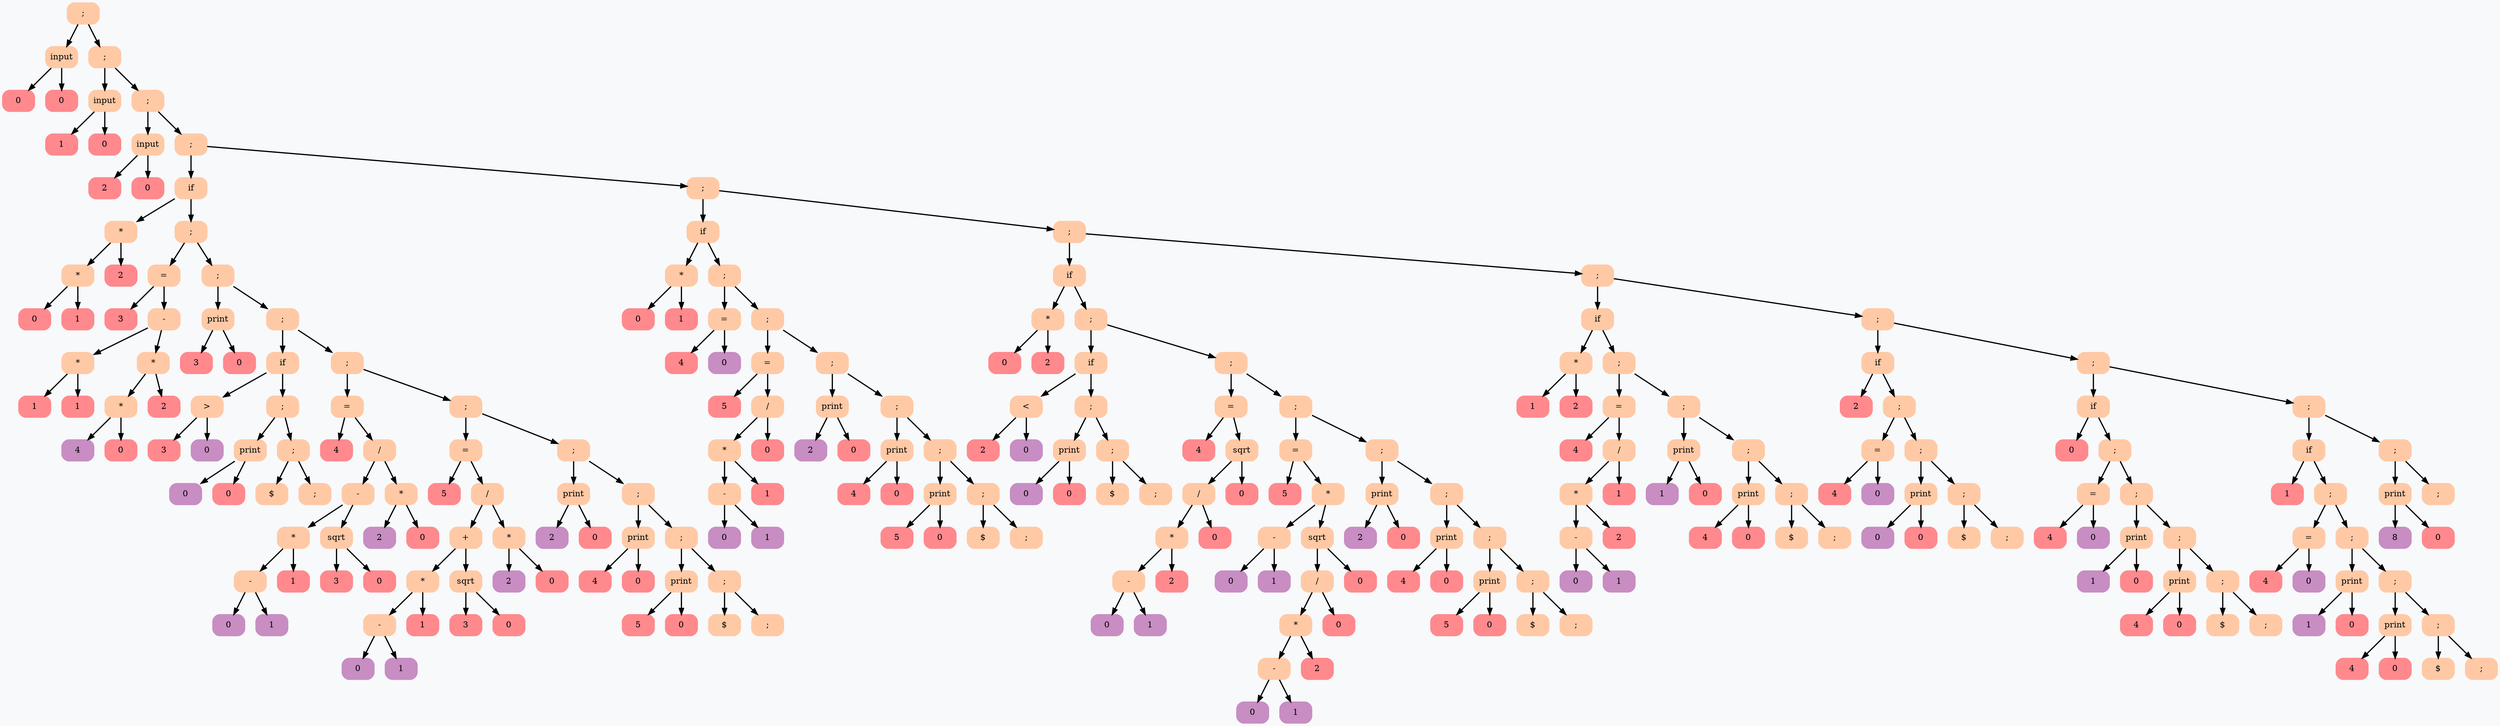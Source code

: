 digraph G {
	rankdir = HR;
	bgcolor="#F7F9FB"
	 node0x503000000160 [shape=Mrecord; style=filled; color="#FFC9A5"; label =  "; " ];
	 node0x503000000160 -> node0x503000000190 [ style=bold; weight=1000; ];
	 node0x503000000160 -> node0x503000000220 [ style=bold; weight=1000; ];
	 node0x503000000190 [shape=Mrecord; style=filled; color="#FFC9A5"; label =  "input " ];
	 node0x503000000190 -> node0x5030000001c0 [ style=bold; weight=1000; ];
	 node0x503000000190 -> node0x5030000001f0 [ style=bold; weight=1000; ];
	 node0x5030000001c0 [shape=Mrecord; style=filled; color="#FF898D"; label =  "0 " ];
	 node0x5030000001f0 [shape=Mrecord; style=filled; color="#FF898D"; label =  "0 " ];
	 node0x503000000220 [shape=Mrecord; style=filled; color="#FFC9A5"; label =  "; " ];
	 node0x503000000220 -> node0x503000000250 [ style=bold; weight=1000; ];
	 node0x503000000220 -> node0x5030000002e0 [ style=bold; weight=1000; ];
	 node0x503000000250 [shape=Mrecord; style=filled; color="#FFC9A5"; label =  "input " ];
	 node0x503000000250 -> node0x503000000280 [ style=bold; weight=1000; ];
	 node0x503000000250 -> node0x5030000002b0 [ style=bold; weight=1000; ];
	 node0x503000000280 [shape=Mrecord; style=filled; color="#FF898D"; label =  "1 " ];
	 node0x5030000002b0 [shape=Mrecord; style=filled; color="#FF898D"; label =  "0 " ];
	 node0x5030000002e0 [shape=Mrecord; style=filled; color="#FFC9A5"; label =  "; " ];
	 node0x5030000002e0 -> node0x503000000310 [ style=bold; weight=1000; ];
	 node0x5030000002e0 -> node0x5030000003a0 [ style=bold; weight=1000; ];
	 node0x503000000310 [shape=Mrecord; style=filled; color="#FFC9A5"; label =  "input " ];
	 node0x503000000310 -> node0x503000000340 [ style=bold; weight=1000; ];
	 node0x503000000310 -> node0x503000000370 [ style=bold; weight=1000; ];
	 node0x503000000340 [shape=Mrecord; style=filled; color="#FF898D"; label =  "2 " ];
	 node0x503000000370 [shape=Mrecord; style=filled; color="#FF898D"; label =  "0 " ];
	 node0x5030000003a0 [shape=Mrecord; style=filled; color="#FFC9A5"; label =  "; " ];
	 node0x5030000003a0 -> node0x5030000003d0 [ style=bold; weight=1000; ];
	 node0x5030000003a0 -> node0x503000001300 [ style=bold; weight=1000; ];
	 node0x5030000003d0 [shape=Mrecord; style=filled; color="#FFC9A5"; label =  "if " ];
	 node0x5030000003d0 -> node0x503000000400 [ style=bold; weight=1000; ];
	 node0x5030000003d0 -> node0x5030000004f0 [ style=bold; weight=1000; ];
	 node0x503000000400 [shape=Mrecord; style=filled; color="#FFC9A5"; label =  "* " ];
	 node0x503000000400 -> node0x503000000430 [ style=bold; weight=1000; ];
	 node0x503000000400 -> node0x5030000004c0 [ style=bold; weight=1000; ];
	 node0x503000000430 [shape=Mrecord; style=filled; color="#FFC9A5"; label =  "* " ];
	 node0x503000000430 -> node0x503000000460 [ style=bold; weight=1000; ];
	 node0x503000000430 -> node0x503000000490 [ style=bold; weight=1000; ];
	 node0x503000000460 [shape=Mrecord; style=filled; color="#FF898D"; label =  "0 " ];
	 node0x503000000490 [shape=Mrecord; style=filled; color="#FF898D"; label =  "1 " ];
	 node0x5030000004c0 [shape=Mrecord; style=filled; color="#FF898D"; label =  "2 " ];
	 node0x5030000004f0 [shape=Mrecord; style=filled; color="#FFC9A5"; label =  "; " ];
	 node0x5030000004f0 -> node0x503000000520 [ style=bold; weight=1000; ];
	 node0x5030000004f0 -> node0x503000000730 [ style=bold; weight=1000; ];
	 node0x503000000520 [shape=Mrecord; style=filled; color="#FFC9A5"; label =  "= " ];
	 node0x503000000520 -> node0x503000000550 [ style=bold; weight=1000; ];
	 node0x503000000520 -> node0x503000000580 [ style=bold; weight=1000; ];
	 node0x503000000550 [shape=Mrecord; style=filled; color="#FF898D"; label =  "3 " ];
	 node0x503000000580 [shape=Mrecord; style=filled; color="#FFC9A5"; label =  "- " ];
	 node0x503000000580 -> node0x5030000005b0 [ style=bold; weight=1000; ];
	 node0x503000000580 -> node0x503000000640 [ style=bold; weight=1000; ];
	 node0x5030000005b0 [shape=Mrecord; style=filled; color="#FFC9A5"; label =  "* " ];
	 node0x5030000005b0 -> node0x5030000005e0 [ style=bold; weight=1000; ];
	 node0x5030000005b0 -> node0x503000000610 [ style=bold; weight=1000; ];
	 node0x5030000005e0 [shape=Mrecord; style=filled; color="#FF898D"; label =  "1 " ];
	 node0x503000000610 [shape=Mrecord; style=filled; color="#FF898D"; label =  "1 " ];
	 node0x503000000640 [shape=Mrecord; style=filled; color="#FFC9A5"; label =  "* " ];
	 node0x503000000640 -> node0x503000000670 [ style=bold; weight=1000; ];
	 node0x503000000640 -> node0x503000000700 [ style=bold; weight=1000; ];
	 node0x503000000670 [shape=Mrecord; style=filled; color="#FFC9A5"; label =  "* " ];
	 node0x503000000670 -> node0x5030000006a0 [ style=bold; weight=1000; ];
	 node0x503000000670 -> node0x5030000006d0 [ style=bold; weight=1000; ];
	 node0x5030000006a0 [shape=Mrecord; style=filled; color="#C88DC2"; label =  "4 " ];
	 node0x5030000006d0 [shape=Mrecord; style=filled; color="#FF898D"; label =  "0 " ];
	 node0x503000000700 [shape=Mrecord; style=filled; color="#FF898D"; label =  "2 " ];
	 node0x503000000730 [shape=Mrecord; style=filled; color="#FFC9A5"; label =  "; " ];
	 node0x503000000730 -> node0x503000000760 [ style=bold; weight=1000; ];
	 node0x503000000730 -> node0x5030000007f0 [ style=bold; weight=1000; ];
	 node0x503000000760 [shape=Mrecord; style=filled; color="#FFC9A5"; label =  "print " ];
	 node0x503000000760 -> node0x503000000790 [ style=bold; weight=1000; ];
	 node0x503000000760 -> node0x5030000007c0 [ style=bold; weight=1000; ];
	 node0x503000000790 [shape=Mrecord; style=filled; color="#FF898D"; label =  "3 " ];
	 node0x5030000007c0 [shape=Mrecord; style=filled; color="#FF898D"; label =  "0 " ];
	 node0x5030000007f0 [shape=Mrecord; style=filled; color="#FFC9A5"; label =  "; " ];
	 node0x5030000007f0 -> node0x503000000820 [ style=bold; weight=1000; ];
	 node0x5030000007f0 -> node0x503000000a30 [ style=bold; weight=1000; ];
	 node0x503000000820 [shape=Mrecord; style=filled; color="#FFC9A5"; label =  "if " ];
	 node0x503000000820 -> node0x503000000850 [ style=bold; weight=1000; ];
	 node0x503000000820 -> node0x5030000008e0 [ style=bold; weight=1000; ];
	 node0x503000000850 [shape=Mrecord; style=filled; color="#FFC9A5"; label =  "\> " ];
	 node0x503000000850 -> node0x503000000880 [ style=bold; weight=1000; ];
	 node0x503000000850 -> node0x5030000008b0 [ style=bold; weight=1000; ];
	 node0x503000000880 [shape=Mrecord; style=filled; color="#FF898D"; label =  "3 " ];
	 node0x5030000008b0 [shape=Mrecord; style=filled; color="#C88DC2"; label =  "0 " ];
	 node0x5030000008e0 [shape=Mrecord; style=filled; color="#FFC9A5"; label =  "; " ];
	 node0x5030000008e0 -> node0x503000000910 [ style=bold; weight=1000; ];
	 node0x5030000008e0 -> node0x5030000009a0 [ style=bold; weight=1000; ];
	 node0x503000000910 [shape=Mrecord; style=filled; color="#FFC9A5"; label =  "print " ];
	 node0x503000000910 -> node0x503000000940 [ style=bold; weight=1000; ];
	 node0x503000000910 -> node0x503000000970 [ style=bold; weight=1000; ];
	 node0x503000000940 [shape=Mrecord; style=filled; color="#C88DC2"; label =  "0 " ];
	 node0x503000000970 [shape=Mrecord; style=filled; color="#FF898D"; label =  "0 " ];
	 node0x5030000009a0 [shape=Mrecord; style=filled; color="#FFC9A5"; label =  "; " ];
	 node0x5030000009a0 -> node0x5030000009d0 [ style=bold; weight=1000; ];
	 node0x5030000009a0 -> node0x503000000a00 [ style=bold; weight=1000; ];
	 node0x5030000009d0 [shape=Mrecord; style=filled; color="#FFC9A5"; label =  "$ " ];
	 node0x503000000a00 [shape=Mrecord; style=filled; color="#FFC9A5"; label =  "; " ];
	 node0x503000000a30 [shape=Mrecord; style=filled; color="#FFC9A5"; label =  "; " ];
	 node0x503000000a30 -> node0x503000000a60 [ style=bold; weight=1000; ];
	 node0x503000000a30 -> node0x503000000d30 [ style=bold; weight=1000; ];
	 node0x503000000a60 [shape=Mrecord; style=filled; color="#FFC9A5"; label =  "= " ];
	 node0x503000000a60 -> node0x503000000a90 [ style=bold; weight=1000; ];
	 node0x503000000a60 -> node0x503000000ac0 [ style=bold; weight=1000; ];
	 node0x503000000a90 [shape=Mrecord; style=filled; color="#FF898D"; label =  "4 " ];
	 node0x503000000ac0 [shape=Mrecord; style=filled; color="#FFC9A5"; label =  "/ " ];
	 node0x503000000ac0 -> node0x503000000af0 [ style=bold; weight=1000; ];
	 node0x503000000ac0 -> node0x503000000ca0 [ style=bold; weight=1000; ];
	 node0x503000000af0 [shape=Mrecord; style=filled; color="#FFC9A5"; label =  "- " ];
	 node0x503000000af0 -> node0x503000000b20 [ style=bold; weight=1000; ];
	 node0x503000000af0 -> node0x503000000c10 [ style=bold; weight=1000; ];
	 node0x503000000b20 [shape=Mrecord; style=filled; color="#FFC9A5"; label =  "* " ];
	 node0x503000000b20 -> node0x503000000b50 [ style=bold; weight=1000; ];
	 node0x503000000b20 -> node0x503000000be0 [ style=bold; weight=1000; ];
	 node0x503000000b50 [shape=Mrecord; style=filled; color="#FFC9A5"; label =  "- " ];
	 node0x503000000b50 -> node0x503000000b80 [ style=bold; weight=1000; ];
	 node0x503000000b50 -> node0x503000000bb0 [ style=bold; weight=1000; ];
	 node0x503000000b80 [shape=Mrecord; style=filled; color="#C88DC2"; label =  "0 " ];
	 node0x503000000bb0 [shape=Mrecord; style=filled; color="#C88DC2"; label =  "1 " ];
	 node0x503000000be0 [shape=Mrecord; style=filled; color="#FF898D"; label =  "1 " ];
	 node0x503000000c10 [shape=Mrecord; style=filled; color="#FFC9A5"; label =  "sqrt " ];
	 node0x503000000c10 -> node0x503000000c40 [ style=bold; weight=1000; ];
	 node0x503000000c10 -> node0x503000000c70 [ style=bold; weight=1000; ];
	 node0x503000000c40 [shape=Mrecord; style=filled; color="#FF898D"; label =  "3 " ];
	 node0x503000000c70 [shape=Mrecord; style=filled; color="#FF898D"; label =  "0 " ];
	 node0x503000000ca0 [shape=Mrecord; style=filled; color="#FFC9A5"; label =  "* " ];
	 node0x503000000ca0 -> node0x503000000cd0 [ style=bold; weight=1000; ];
	 node0x503000000ca0 -> node0x503000000d00 [ style=bold; weight=1000; ];
	 node0x503000000cd0 [shape=Mrecord; style=filled; color="#C88DC2"; label =  "2 " ];
	 node0x503000000d00 [shape=Mrecord; style=filled; color="#FF898D"; label =  "0 " ];
	 node0x503000000d30 [shape=Mrecord; style=filled; color="#FFC9A5"; label =  "; " ];
	 node0x503000000d30 -> node0x503000000d60 [ style=bold; weight=1000; ];
	 node0x503000000d30 -> node0x503000001030 [ style=bold; weight=1000; ];
	 node0x503000000d60 [shape=Mrecord; style=filled; color="#FFC9A5"; label =  "= " ];
	 node0x503000000d60 -> node0x503000000d90 [ style=bold; weight=1000; ];
	 node0x503000000d60 -> node0x503000000dc0 [ style=bold; weight=1000; ];
	 node0x503000000d90 [shape=Mrecord; style=filled; color="#FF898D"; label =  "5 " ];
	 node0x503000000dc0 [shape=Mrecord; style=filled; color="#FFC9A5"; label =  "/ " ];
	 node0x503000000dc0 -> node0x503000000df0 [ style=bold; weight=1000; ];
	 node0x503000000dc0 -> node0x503000000fa0 [ style=bold; weight=1000; ];
	 node0x503000000df0 [shape=Mrecord; style=filled; color="#FFC9A5"; label =  "+ " ];
	 node0x503000000df0 -> node0x503000000e20 [ style=bold; weight=1000; ];
	 node0x503000000df0 -> node0x503000000f10 [ style=bold; weight=1000; ];
	 node0x503000000e20 [shape=Mrecord; style=filled; color="#FFC9A5"; label =  "* " ];
	 node0x503000000e20 -> node0x503000000e50 [ style=bold; weight=1000; ];
	 node0x503000000e20 -> node0x503000000ee0 [ style=bold; weight=1000; ];
	 node0x503000000e50 [shape=Mrecord; style=filled; color="#FFC9A5"; label =  "- " ];
	 node0x503000000e50 -> node0x503000000e80 [ style=bold; weight=1000; ];
	 node0x503000000e50 -> node0x503000000eb0 [ style=bold; weight=1000; ];
	 node0x503000000e80 [shape=Mrecord; style=filled; color="#C88DC2"; label =  "0 " ];
	 node0x503000000eb0 [shape=Mrecord; style=filled; color="#C88DC2"; label =  "1 " ];
	 node0x503000000ee0 [shape=Mrecord; style=filled; color="#FF898D"; label =  "1 " ];
	 node0x503000000f10 [shape=Mrecord; style=filled; color="#FFC9A5"; label =  "sqrt " ];
	 node0x503000000f10 -> node0x503000000f40 [ style=bold; weight=1000; ];
	 node0x503000000f10 -> node0x503000000f70 [ style=bold; weight=1000; ];
	 node0x503000000f40 [shape=Mrecord; style=filled; color="#FF898D"; label =  "3 " ];
	 node0x503000000f70 [shape=Mrecord; style=filled; color="#FF898D"; label =  "0 " ];
	 node0x503000000fa0 [shape=Mrecord; style=filled; color="#FFC9A5"; label =  "* " ];
	 node0x503000000fa0 -> node0x503000000fd0 [ style=bold; weight=1000; ];
	 node0x503000000fa0 -> node0x503000001000 [ style=bold; weight=1000; ];
	 node0x503000000fd0 [shape=Mrecord; style=filled; color="#C88DC2"; label =  "2 " ];
	 node0x503000001000 [shape=Mrecord; style=filled; color="#FF898D"; label =  "0 " ];
	 node0x503000001030 [shape=Mrecord; style=filled; color="#FFC9A5"; label =  "; " ];
	 node0x503000001030 -> node0x503000001060 [ style=bold; weight=1000; ];
	 node0x503000001030 -> node0x5030000010f0 [ style=bold; weight=1000; ];
	 node0x503000001060 [shape=Mrecord; style=filled; color="#FFC9A5"; label =  "print " ];
	 node0x503000001060 -> node0x503000001090 [ style=bold; weight=1000; ];
	 node0x503000001060 -> node0x5030000010c0 [ style=bold; weight=1000; ];
	 node0x503000001090 [shape=Mrecord; style=filled; color="#C88DC2"; label =  "2 " ];
	 node0x5030000010c0 [shape=Mrecord; style=filled; color="#FF898D"; label =  "0 " ];
	 node0x5030000010f0 [shape=Mrecord; style=filled; color="#FFC9A5"; label =  "; " ];
	 node0x5030000010f0 -> node0x503000001120 [ style=bold; weight=1000; ];
	 node0x5030000010f0 -> node0x5030000011b0 [ style=bold; weight=1000; ];
	 node0x503000001120 [shape=Mrecord; style=filled; color="#FFC9A5"; label =  "print " ];
	 node0x503000001120 -> node0x503000001150 [ style=bold; weight=1000; ];
	 node0x503000001120 -> node0x503000001180 [ style=bold; weight=1000; ];
	 node0x503000001150 [shape=Mrecord; style=filled; color="#FF898D"; label =  "4 " ];
	 node0x503000001180 [shape=Mrecord; style=filled; color="#FF898D"; label =  "0 " ];
	 node0x5030000011b0 [shape=Mrecord; style=filled; color="#FFC9A5"; label =  "; " ];
	 node0x5030000011b0 -> node0x5030000011e0 [ style=bold; weight=1000; ];
	 node0x5030000011b0 -> node0x503000001270 [ style=bold; weight=1000; ];
	 node0x5030000011e0 [shape=Mrecord; style=filled; color="#FFC9A5"; label =  "print " ];
	 node0x5030000011e0 -> node0x503000001210 [ style=bold; weight=1000; ];
	 node0x5030000011e0 -> node0x503000001240 [ style=bold; weight=1000; ];
	 node0x503000001210 [shape=Mrecord; style=filled; color="#FF898D"; label =  "5 " ];
	 node0x503000001240 [shape=Mrecord; style=filled; color="#FF898D"; label =  "0 " ];
	 node0x503000001270 [shape=Mrecord; style=filled; color="#FFC9A5"; label =  "; " ];
	 node0x503000001270 -> node0x5030000012a0 [ style=bold; weight=1000; ];
	 node0x503000001270 -> node0x5030000012d0 [ style=bold; weight=1000; ];
	 node0x5030000012a0 [shape=Mrecord; style=filled; color="#FFC9A5"; label =  "$ " ];
	 node0x5030000012d0 [shape=Mrecord; style=filled; color="#FFC9A5"; label =  "; " ];
	 node0x503000001300 [shape=Mrecord; style=filled; color="#FFC9A5"; label =  "; " ];
	 node0x503000001300 -> node0x503000001330 [ style=bold; weight=1000; ];
	 node0x503000001300 -> node0x503000001960 [ style=bold; weight=1000; ];
	 node0x503000001330 [shape=Mrecord; style=filled; color="#FFC9A5"; label =  "if " ];
	 node0x503000001330 -> node0x503000001360 [ style=bold; weight=1000; ];
	 node0x503000001330 -> node0x5030000013f0 [ style=bold; weight=1000; ];
	 node0x503000001360 [shape=Mrecord; style=filled; color="#FFC9A5"; label =  "* " ];
	 node0x503000001360 -> node0x503000001390 [ style=bold; weight=1000; ];
	 node0x503000001360 -> node0x5030000013c0 [ style=bold; weight=1000; ];
	 node0x503000001390 [shape=Mrecord; style=filled; color="#FF898D"; label =  "0 " ];
	 node0x5030000013c0 [shape=Mrecord; style=filled; color="#FF898D"; label =  "1 " ];
	 node0x5030000013f0 [shape=Mrecord; style=filled; color="#FFC9A5"; label =  "; " ];
	 node0x5030000013f0 -> node0x503000001420 [ style=bold; weight=1000; ];
	 node0x5030000013f0 -> node0x5030000014b0 [ style=bold; weight=1000; ];
	 node0x503000001420 [shape=Mrecord; style=filled; color="#FFC9A5"; label =  "= " ];
	 node0x503000001420 -> node0x503000001450 [ style=bold; weight=1000; ];
	 node0x503000001420 -> node0x503000001480 [ style=bold; weight=1000; ];
	 node0x503000001450 [shape=Mrecord; style=filled; color="#FF898D"; label =  "4 " ];
	 node0x503000001480 [shape=Mrecord; style=filled; color="#C88DC2"; label =  "0 " ];
	 node0x5030000014b0 [shape=Mrecord; style=filled; color="#FFC9A5"; label =  "; " ];
	 node0x5030000014b0 -> node0x5030000014e0 [ style=bold; weight=1000; ];
	 node0x5030000014b0 -> node0x503000001690 [ style=bold; weight=1000; ];
	 node0x5030000014e0 [shape=Mrecord; style=filled; color="#FFC9A5"; label =  "= " ];
	 node0x5030000014e0 -> node0x503000001510 [ style=bold; weight=1000; ];
	 node0x5030000014e0 -> node0x503000001540 [ style=bold; weight=1000; ];
	 node0x503000001510 [shape=Mrecord; style=filled; color="#FF898D"; label =  "5 " ];
	 node0x503000001540 [shape=Mrecord; style=filled; color="#FFC9A5"; label =  "/ " ];
	 node0x503000001540 -> node0x503000001570 [ style=bold; weight=1000; ];
	 node0x503000001540 -> node0x503000001660 [ style=bold; weight=1000; ];
	 node0x503000001570 [shape=Mrecord; style=filled; color="#FFC9A5"; label =  "* " ];
	 node0x503000001570 -> node0x5030000015a0 [ style=bold; weight=1000; ];
	 node0x503000001570 -> node0x503000001630 [ style=bold; weight=1000; ];
	 node0x5030000015a0 [shape=Mrecord; style=filled; color="#FFC9A5"; label =  "- " ];
	 node0x5030000015a0 -> node0x5030000015d0 [ style=bold; weight=1000; ];
	 node0x5030000015a0 -> node0x503000001600 [ style=bold; weight=1000; ];
	 node0x5030000015d0 [shape=Mrecord; style=filled; color="#C88DC2"; label =  "0 " ];
	 node0x503000001600 [shape=Mrecord; style=filled; color="#C88DC2"; label =  "1 " ];
	 node0x503000001630 [shape=Mrecord; style=filled; color="#FF898D"; label =  "1 " ];
	 node0x503000001660 [shape=Mrecord; style=filled; color="#FF898D"; label =  "0 " ];
	 node0x503000001690 [shape=Mrecord; style=filled; color="#FFC9A5"; label =  "; " ];
	 node0x503000001690 -> node0x5030000016c0 [ style=bold; weight=1000; ];
	 node0x503000001690 -> node0x503000001750 [ style=bold; weight=1000; ];
	 node0x5030000016c0 [shape=Mrecord; style=filled; color="#FFC9A5"; label =  "print " ];
	 node0x5030000016c0 -> node0x5030000016f0 [ style=bold; weight=1000; ];
	 node0x5030000016c0 -> node0x503000001720 [ style=bold; weight=1000; ];
	 node0x5030000016f0 [shape=Mrecord; style=filled; color="#C88DC2"; label =  "2 " ];
	 node0x503000001720 [shape=Mrecord; style=filled; color="#FF898D"; label =  "0 " ];
	 node0x503000001750 [shape=Mrecord; style=filled; color="#FFC9A5"; label =  "; " ];
	 node0x503000001750 -> node0x503000001780 [ style=bold; weight=1000; ];
	 node0x503000001750 -> node0x503000001810 [ style=bold; weight=1000; ];
	 node0x503000001780 [shape=Mrecord; style=filled; color="#FFC9A5"; label =  "print " ];
	 node0x503000001780 -> node0x5030000017b0 [ style=bold; weight=1000; ];
	 node0x503000001780 -> node0x5030000017e0 [ style=bold; weight=1000; ];
	 node0x5030000017b0 [shape=Mrecord; style=filled; color="#FF898D"; label =  "4 " ];
	 node0x5030000017e0 [shape=Mrecord; style=filled; color="#FF898D"; label =  "0 " ];
	 node0x503000001810 [shape=Mrecord; style=filled; color="#FFC9A5"; label =  "; " ];
	 node0x503000001810 -> node0x503000001840 [ style=bold; weight=1000; ];
	 node0x503000001810 -> node0x5030000018d0 [ style=bold; weight=1000; ];
	 node0x503000001840 [shape=Mrecord; style=filled; color="#FFC9A5"; label =  "print " ];
	 node0x503000001840 -> node0x503000001870 [ style=bold; weight=1000; ];
	 node0x503000001840 -> node0x5030000018a0 [ style=bold; weight=1000; ];
	 node0x503000001870 [shape=Mrecord; style=filled; color="#FF898D"; label =  "5 " ];
	 node0x5030000018a0 [shape=Mrecord; style=filled; color="#FF898D"; label =  "0 " ];
	 node0x5030000018d0 [shape=Mrecord; style=filled; color="#FFC9A5"; label =  "; " ];
	 node0x5030000018d0 -> node0x503000001900 [ style=bold; weight=1000; ];
	 node0x5030000018d0 -> node0x503000001930 [ style=bold; weight=1000; ];
	 node0x503000001900 [shape=Mrecord; style=filled; color="#FFC9A5"; label =  "$ " ];
	 node0x503000001930 [shape=Mrecord; style=filled; color="#FFC9A5"; label =  "; " ];
	 node0x503000001960 [shape=Mrecord; style=filled; color="#FFC9A5"; label =  "; " ];
	 node0x503000001960 -> node0x503000001990 [ style=bold; weight=1000; ];
	 node0x503000001960 -> node0x5030000024a0 [ style=bold; weight=1000; ];
	 node0x503000001990 [shape=Mrecord; style=filled; color="#FFC9A5"; label =  "if " ];
	 node0x503000001990 -> node0x5030000019c0 [ style=bold; weight=1000; ];
	 node0x503000001990 -> node0x503000001a50 [ style=bold; weight=1000; ];
	 node0x5030000019c0 [shape=Mrecord; style=filled; color="#FFC9A5"; label =  "* " ];
	 node0x5030000019c0 -> node0x5030000019f0 [ style=bold; weight=1000; ];
	 node0x5030000019c0 -> node0x503000001a20 [ style=bold; weight=1000; ];
	 node0x5030000019f0 [shape=Mrecord; style=filled; color="#FF898D"; label =  "0 " ];
	 node0x503000001a20 [shape=Mrecord; style=filled; color="#FF898D"; label =  "2 " ];
	 node0x503000001a50 [shape=Mrecord; style=filled; color="#FFC9A5"; label =  "; " ];
	 node0x503000001a50 -> node0x503000001a80 [ style=bold; weight=1000; ];
	 node0x503000001a50 -> node0x503000001c90 [ style=bold; weight=1000; ];
	 node0x503000001a80 [shape=Mrecord; style=filled; color="#FFC9A5"; label =  "if " ];
	 node0x503000001a80 -> node0x503000001ab0 [ style=bold; weight=1000; ];
	 node0x503000001a80 -> node0x503000001b40 [ style=bold; weight=1000; ];
	 node0x503000001ab0 [shape=Mrecord; style=filled; color="#FFC9A5"; label =  "\< " ];
	 node0x503000001ab0 -> node0x503000001ae0 [ style=bold; weight=1000; ];
	 node0x503000001ab0 -> node0x503000001b10 [ style=bold; weight=1000; ];
	 node0x503000001ae0 [shape=Mrecord; style=filled; color="#FF898D"; label =  "2 " ];
	 node0x503000001b10 [shape=Mrecord; style=filled; color="#C88DC2"; label =  "0 " ];
	 node0x503000001b40 [shape=Mrecord; style=filled; color="#FFC9A5"; label =  "; " ];
	 node0x503000001b40 -> node0x503000001b70 [ style=bold; weight=1000; ];
	 node0x503000001b40 -> node0x503000001c00 [ style=bold; weight=1000; ];
	 node0x503000001b70 [shape=Mrecord; style=filled; color="#FFC9A5"; label =  "print " ];
	 node0x503000001b70 -> node0x503000001ba0 [ style=bold; weight=1000; ];
	 node0x503000001b70 -> node0x503000001bd0 [ style=bold; weight=1000; ];
	 node0x503000001ba0 [shape=Mrecord; style=filled; color="#C88DC2"; label =  "0 " ];
	 node0x503000001bd0 [shape=Mrecord; style=filled; color="#FF898D"; label =  "0 " ];
	 node0x503000001c00 [shape=Mrecord; style=filled; color="#FFC9A5"; label =  "; " ];
	 node0x503000001c00 -> node0x503000001c30 [ style=bold; weight=1000; ];
	 node0x503000001c00 -> node0x503000001c60 [ style=bold; weight=1000; ];
	 node0x503000001c30 [shape=Mrecord; style=filled; color="#FFC9A5"; label =  "$ " ];
	 node0x503000001c60 [shape=Mrecord; style=filled; color="#FFC9A5"; label =  "; " ];
	 node0x503000001c90 [shape=Mrecord; style=filled; color="#FFC9A5"; label =  "; " ];
	 node0x503000001c90 -> node0x503000001cc0 [ style=bold; weight=1000; ];
	 node0x503000001c90 -> node0x503000001ed0 [ style=bold; weight=1000; ];
	 node0x503000001cc0 [shape=Mrecord; style=filled; color="#FFC9A5"; label =  "= " ];
	 node0x503000001cc0 -> node0x503000001cf0 [ style=bold; weight=1000; ];
	 node0x503000001cc0 -> node0x503000001d20 [ style=bold; weight=1000; ];
	 node0x503000001cf0 [shape=Mrecord; style=filled; color="#FF898D"; label =  "4 " ];
	 node0x503000001d20 [shape=Mrecord; style=filled; color="#FFC9A5"; label =  "sqrt " ];
	 node0x503000001d20 -> node0x503000001d50 [ style=bold; weight=1000; ];
	 node0x503000001d20 -> node0x503000001ea0 [ style=bold; weight=1000; ];
	 node0x503000001d50 [shape=Mrecord; style=filled; color="#FFC9A5"; label =  "/ " ];
	 node0x503000001d50 -> node0x503000001d80 [ style=bold; weight=1000; ];
	 node0x503000001d50 -> node0x503000001e70 [ style=bold; weight=1000; ];
	 node0x503000001d80 [shape=Mrecord; style=filled; color="#FFC9A5"; label =  "* " ];
	 node0x503000001d80 -> node0x503000001db0 [ style=bold; weight=1000; ];
	 node0x503000001d80 -> node0x503000001e40 [ style=bold; weight=1000; ];
	 node0x503000001db0 [shape=Mrecord; style=filled; color="#FFC9A5"; label =  "- " ];
	 node0x503000001db0 -> node0x503000001de0 [ style=bold; weight=1000; ];
	 node0x503000001db0 -> node0x503000001e10 [ style=bold; weight=1000; ];
	 node0x503000001de0 [shape=Mrecord; style=filled; color="#C88DC2"; label =  "0 " ];
	 node0x503000001e10 [shape=Mrecord; style=filled; color="#C88DC2"; label =  "1 " ];
	 node0x503000001e40 [shape=Mrecord; style=filled; color="#FF898D"; label =  "2 " ];
	 node0x503000001e70 [shape=Mrecord; style=filled; color="#FF898D"; label =  "0 " ];
	 node0x503000001ea0 [shape=Mrecord; style=filled; color="#FF898D"; label =  "0 " ];
	 node0x503000001ed0 [shape=Mrecord; style=filled; color="#FFC9A5"; label =  "; " ];
	 node0x503000001ed0 -> node0x503000001f00 [ style=bold; weight=1000; ];
	 node0x503000001ed0 -> node0x5030000021d0 [ style=bold; weight=1000; ];
	 node0x503000001f00 [shape=Mrecord; style=filled; color="#FFC9A5"; label =  "= " ];
	 node0x503000001f00 -> node0x503000001f30 [ style=bold; weight=1000; ];
	 node0x503000001f00 -> node0x503000001f60 [ style=bold; weight=1000; ];
	 node0x503000001f30 [shape=Mrecord; style=filled; color="#FF898D"; label =  "5 " ];
	 node0x503000001f60 [shape=Mrecord; style=filled; color="#FFC9A5"; label =  "* " ];
	 node0x503000001f60 -> node0x503000001f90 [ style=bold; weight=1000; ];
	 node0x503000001f60 -> node0x503000002020 [ style=bold; weight=1000; ];
	 node0x503000001f90 [shape=Mrecord; style=filled; color="#FFC9A5"; label =  "- " ];
	 node0x503000001f90 -> node0x503000001fc0 [ style=bold; weight=1000; ];
	 node0x503000001f90 -> node0x503000001ff0 [ style=bold; weight=1000; ];
	 node0x503000001fc0 [shape=Mrecord; style=filled; color="#C88DC2"; label =  "0 " ];
	 node0x503000001ff0 [shape=Mrecord; style=filled; color="#C88DC2"; label =  "1 " ];
	 node0x503000002020 [shape=Mrecord; style=filled; color="#FFC9A5"; label =  "sqrt " ];
	 node0x503000002020 -> node0x503000002050 [ style=bold; weight=1000; ];
	 node0x503000002020 -> node0x5030000021a0 [ style=bold; weight=1000; ];
	 node0x503000002050 [shape=Mrecord; style=filled; color="#FFC9A5"; label =  "/ " ];
	 node0x503000002050 -> node0x503000002080 [ style=bold; weight=1000; ];
	 node0x503000002050 -> node0x503000002170 [ style=bold; weight=1000; ];
	 node0x503000002080 [shape=Mrecord; style=filled; color="#FFC9A5"; label =  "* " ];
	 node0x503000002080 -> node0x5030000020b0 [ style=bold; weight=1000; ];
	 node0x503000002080 -> node0x503000002140 [ style=bold; weight=1000; ];
	 node0x5030000020b0 [shape=Mrecord; style=filled; color="#FFC9A5"; label =  "- " ];
	 node0x5030000020b0 -> node0x5030000020e0 [ style=bold; weight=1000; ];
	 node0x5030000020b0 -> node0x503000002110 [ style=bold; weight=1000; ];
	 node0x5030000020e0 [shape=Mrecord; style=filled; color="#C88DC2"; label =  "0 " ];
	 node0x503000002110 [shape=Mrecord; style=filled; color="#C88DC2"; label =  "1 " ];
	 node0x503000002140 [shape=Mrecord; style=filled; color="#FF898D"; label =  "2 " ];
	 node0x503000002170 [shape=Mrecord; style=filled; color="#FF898D"; label =  "0 " ];
	 node0x5030000021a0 [shape=Mrecord; style=filled; color="#FF898D"; label =  "0 " ];
	 node0x5030000021d0 [shape=Mrecord; style=filled; color="#FFC9A5"; label =  "; " ];
	 node0x5030000021d0 -> node0x503000002200 [ style=bold; weight=1000; ];
	 node0x5030000021d0 -> node0x503000002290 [ style=bold; weight=1000; ];
	 node0x503000002200 [shape=Mrecord; style=filled; color="#FFC9A5"; label =  "print " ];
	 node0x503000002200 -> node0x503000002230 [ style=bold; weight=1000; ];
	 node0x503000002200 -> node0x503000002260 [ style=bold; weight=1000; ];
	 node0x503000002230 [shape=Mrecord; style=filled; color="#C88DC2"; label =  "2 " ];
	 node0x503000002260 [shape=Mrecord; style=filled; color="#FF898D"; label =  "0 " ];
	 node0x503000002290 [shape=Mrecord; style=filled; color="#FFC9A5"; label =  "; " ];
	 node0x503000002290 -> node0x5030000022c0 [ style=bold; weight=1000; ];
	 node0x503000002290 -> node0x503000002350 [ style=bold; weight=1000; ];
	 node0x5030000022c0 [shape=Mrecord; style=filled; color="#FFC9A5"; label =  "print " ];
	 node0x5030000022c0 -> node0x5030000022f0 [ style=bold; weight=1000; ];
	 node0x5030000022c0 -> node0x503000002320 [ style=bold; weight=1000; ];
	 node0x5030000022f0 [shape=Mrecord; style=filled; color="#FF898D"; label =  "4 " ];
	 node0x503000002320 [shape=Mrecord; style=filled; color="#FF898D"; label =  "0 " ];
	 node0x503000002350 [shape=Mrecord; style=filled; color="#FFC9A5"; label =  "; " ];
	 node0x503000002350 -> node0x503000002380 [ style=bold; weight=1000; ];
	 node0x503000002350 -> node0x503000002410 [ style=bold; weight=1000; ];
	 node0x503000002380 [shape=Mrecord; style=filled; color="#FFC9A5"; label =  "print " ];
	 node0x503000002380 -> node0x5030000023b0 [ style=bold; weight=1000; ];
	 node0x503000002380 -> node0x5030000023e0 [ style=bold; weight=1000; ];
	 node0x5030000023b0 [shape=Mrecord; style=filled; color="#FF898D"; label =  "5 " ];
	 node0x5030000023e0 [shape=Mrecord; style=filled; color="#FF898D"; label =  "0 " ];
	 node0x503000002410 [shape=Mrecord; style=filled; color="#FFC9A5"; label =  "; " ];
	 node0x503000002410 -> node0x503000002440 [ style=bold; weight=1000; ];
	 node0x503000002410 -> node0x503000002470 [ style=bold; weight=1000; ];
	 node0x503000002440 [shape=Mrecord; style=filled; color="#FFC9A5"; label =  "$ " ];
	 node0x503000002470 [shape=Mrecord; style=filled; color="#FFC9A5"; label =  "; " ];
	 node0x5030000024a0 [shape=Mrecord; style=filled; color="#FFC9A5"; label =  "; " ];
	 node0x5030000024a0 -> node0x5030000024d0 [ style=bold; weight=1000; ];
	 node0x5030000024a0 -> node0x503000002980 [ style=bold; weight=1000; ];
	 node0x5030000024d0 [shape=Mrecord; style=filled; color="#FFC9A5"; label =  "if " ];
	 node0x5030000024d0 -> node0x503000002500 [ style=bold; weight=1000; ];
	 node0x5030000024d0 -> node0x503000002590 [ style=bold; weight=1000; ];
	 node0x503000002500 [shape=Mrecord; style=filled; color="#FFC9A5"; label =  "* " ];
	 node0x503000002500 -> node0x503000002530 [ style=bold; weight=1000; ];
	 node0x503000002500 -> node0x503000002560 [ style=bold; weight=1000; ];
	 node0x503000002530 [shape=Mrecord; style=filled; color="#FF898D"; label =  "1 " ];
	 node0x503000002560 [shape=Mrecord; style=filled; color="#FF898D"; label =  "2 " ];
	 node0x503000002590 [shape=Mrecord; style=filled; color="#FFC9A5"; label =  "; " ];
	 node0x503000002590 -> node0x5030000025c0 [ style=bold; weight=1000; ];
	 node0x503000002590 -> node0x503000002770 [ style=bold; weight=1000; ];
	 node0x5030000025c0 [shape=Mrecord; style=filled; color="#FFC9A5"; label =  "= " ];
	 node0x5030000025c0 -> node0x5030000025f0 [ style=bold; weight=1000; ];
	 node0x5030000025c0 -> node0x503000002620 [ style=bold; weight=1000; ];
	 node0x5030000025f0 [shape=Mrecord; style=filled; color="#FF898D"; label =  "4 " ];
	 node0x503000002620 [shape=Mrecord; style=filled; color="#FFC9A5"; label =  "/ " ];
	 node0x503000002620 -> node0x503000002650 [ style=bold; weight=1000; ];
	 node0x503000002620 -> node0x503000002740 [ style=bold; weight=1000; ];
	 node0x503000002650 [shape=Mrecord; style=filled; color="#FFC9A5"; label =  "* " ];
	 node0x503000002650 -> node0x503000002680 [ style=bold; weight=1000; ];
	 node0x503000002650 -> node0x503000002710 [ style=bold; weight=1000; ];
	 node0x503000002680 [shape=Mrecord; style=filled; color="#FFC9A5"; label =  "- " ];
	 node0x503000002680 -> node0x5030000026b0 [ style=bold; weight=1000; ];
	 node0x503000002680 -> node0x5030000026e0 [ style=bold; weight=1000; ];
	 node0x5030000026b0 [shape=Mrecord; style=filled; color="#C88DC2"; label =  "0 " ];
	 node0x5030000026e0 [shape=Mrecord; style=filled; color="#C88DC2"; label =  "1 " ];
	 node0x503000002710 [shape=Mrecord; style=filled; color="#FF898D"; label =  "2 " ];
	 node0x503000002740 [shape=Mrecord; style=filled; color="#FF898D"; label =  "1 " ];
	 node0x503000002770 [shape=Mrecord; style=filled; color="#FFC9A5"; label =  "; " ];
	 node0x503000002770 -> node0x5030000027a0 [ style=bold; weight=1000; ];
	 node0x503000002770 -> node0x503000002830 [ style=bold; weight=1000; ];
	 node0x5030000027a0 [shape=Mrecord; style=filled; color="#FFC9A5"; label =  "print " ];
	 node0x5030000027a0 -> node0x5030000027d0 [ style=bold; weight=1000; ];
	 node0x5030000027a0 -> node0x503000002800 [ style=bold; weight=1000; ];
	 node0x5030000027d0 [shape=Mrecord; style=filled; color="#C88DC2"; label =  "1 " ];
	 node0x503000002800 [shape=Mrecord; style=filled; color="#FF898D"; label =  "0 " ];
	 node0x503000002830 [shape=Mrecord; style=filled; color="#FFC9A5"; label =  "; " ];
	 node0x503000002830 -> node0x503000002860 [ style=bold; weight=1000; ];
	 node0x503000002830 -> node0x5030000028f0 [ style=bold; weight=1000; ];
	 node0x503000002860 [shape=Mrecord; style=filled; color="#FFC9A5"; label =  "print " ];
	 node0x503000002860 -> node0x503000002890 [ style=bold; weight=1000; ];
	 node0x503000002860 -> node0x5030000028c0 [ style=bold; weight=1000; ];
	 node0x503000002890 [shape=Mrecord; style=filled; color="#FF898D"; label =  "4 " ];
	 node0x5030000028c0 [shape=Mrecord; style=filled; color="#FF898D"; label =  "0 " ];
	 node0x5030000028f0 [shape=Mrecord; style=filled; color="#FFC9A5"; label =  "; " ];
	 node0x5030000028f0 -> node0x503000002920 [ style=bold; weight=1000; ];
	 node0x5030000028f0 -> node0x503000002950 [ style=bold; weight=1000; ];
	 node0x503000002920 [shape=Mrecord; style=filled; color="#FFC9A5"; label =  "$ " ];
	 node0x503000002950 [shape=Mrecord; style=filled; color="#FFC9A5"; label =  "; " ];
	 node0x503000002980 [shape=Mrecord; style=filled; color="#FFC9A5"; label =  "; " ];
	 node0x503000002980 -> node0x5030000029b0 [ style=bold; weight=1000; ];
	 node0x503000002980 -> node0x503000002c20 [ style=bold; weight=1000; ];
	 node0x5030000029b0 [shape=Mrecord; style=filled; color="#FFC9A5"; label =  "if " ];
	 node0x5030000029b0 -> node0x5030000029e0 [ style=bold; weight=1000; ];
	 node0x5030000029b0 -> node0x503000002a10 [ style=bold; weight=1000; ];
	 node0x5030000029e0 [shape=Mrecord; style=filled; color="#FF898D"; label =  "2 " ];
	 node0x503000002a10 [shape=Mrecord; style=filled; color="#FFC9A5"; label =  "; " ];
	 node0x503000002a10 -> node0x503000002a40 [ style=bold; weight=1000; ];
	 node0x503000002a10 -> node0x503000002ad0 [ style=bold; weight=1000; ];
	 node0x503000002a40 [shape=Mrecord; style=filled; color="#FFC9A5"; label =  "= " ];
	 node0x503000002a40 -> node0x503000002a70 [ style=bold; weight=1000; ];
	 node0x503000002a40 -> node0x503000002aa0 [ style=bold; weight=1000; ];
	 node0x503000002a70 [shape=Mrecord; style=filled; color="#FF898D"; label =  "4 " ];
	 node0x503000002aa0 [shape=Mrecord; style=filled; color="#C88DC2"; label =  "0 " ];
	 node0x503000002ad0 [shape=Mrecord; style=filled; color="#FFC9A5"; label =  "; " ];
	 node0x503000002ad0 -> node0x503000002b00 [ style=bold; weight=1000; ];
	 node0x503000002ad0 -> node0x503000002b90 [ style=bold; weight=1000; ];
	 node0x503000002b00 [shape=Mrecord; style=filled; color="#FFC9A5"; label =  "print " ];
	 node0x503000002b00 -> node0x503000002b30 [ style=bold; weight=1000; ];
	 node0x503000002b00 -> node0x503000002b60 [ style=bold; weight=1000; ];
	 node0x503000002b30 [shape=Mrecord; style=filled; color="#C88DC2"; label =  "0 " ];
	 node0x503000002b60 [shape=Mrecord; style=filled; color="#FF898D"; label =  "0 " ];
	 node0x503000002b90 [shape=Mrecord; style=filled; color="#FFC9A5"; label =  "; " ];
	 node0x503000002b90 -> node0x503000002bc0 [ style=bold; weight=1000; ];
	 node0x503000002b90 -> node0x503000002bf0 [ style=bold; weight=1000; ];
	 node0x503000002bc0 [shape=Mrecord; style=filled; color="#FFC9A5"; label =  "$ " ];
	 node0x503000002bf0 [shape=Mrecord; style=filled; color="#FFC9A5"; label =  "; " ];
	 node0x503000002c20 [shape=Mrecord; style=filled; color="#FFC9A5"; label =  "; " ];
	 node0x503000002c20 -> node0x503000002c50 [ style=bold; weight=1000; ];
	 node0x503000002c20 -> node0x503000002f80 [ style=bold; weight=1000; ];
	 node0x503000002c50 [shape=Mrecord; style=filled; color="#FFC9A5"; label =  "if " ];
	 node0x503000002c50 -> node0x503000002c80 [ style=bold; weight=1000; ];
	 node0x503000002c50 -> node0x503000002cb0 [ style=bold; weight=1000; ];
	 node0x503000002c80 [shape=Mrecord; style=filled; color="#FF898D"; label =  "0 " ];
	 node0x503000002cb0 [shape=Mrecord; style=filled; color="#FFC9A5"; label =  "; " ];
	 node0x503000002cb0 -> node0x503000002ce0 [ style=bold; weight=1000; ];
	 node0x503000002cb0 -> node0x503000002d70 [ style=bold; weight=1000; ];
	 node0x503000002ce0 [shape=Mrecord; style=filled; color="#FFC9A5"; label =  "= " ];
	 node0x503000002ce0 -> node0x503000002d10 [ style=bold; weight=1000; ];
	 node0x503000002ce0 -> node0x503000002d40 [ style=bold; weight=1000; ];
	 node0x503000002d10 [shape=Mrecord; style=filled; color="#FF898D"; label =  "4 " ];
	 node0x503000002d40 [shape=Mrecord; style=filled; color="#C88DC2"; label =  "0 " ];
	 node0x503000002d70 [shape=Mrecord; style=filled; color="#FFC9A5"; label =  "; " ];
	 node0x503000002d70 -> node0x503000002da0 [ style=bold; weight=1000; ];
	 node0x503000002d70 -> node0x503000002e30 [ style=bold; weight=1000; ];
	 node0x503000002da0 [shape=Mrecord; style=filled; color="#FFC9A5"; label =  "print " ];
	 node0x503000002da0 -> node0x503000002dd0 [ style=bold; weight=1000; ];
	 node0x503000002da0 -> node0x503000002e00 [ style=bold; weight=1000; ];
	 node0x503000002dd0 [shape=Mrecord; style=filled; color="#C88DC2"; label =  "1 " ];
	 node0x503000002e00 [shape=Mrecord; style=filled; color="#FF898D"; label =  "0 " ];
	 node0x503000002e30 [shape=Mrecord; style=filled; color="#FFC9A5"; label =  "; " ];
	 node0x503000002e30 -> node0x503000002e60 [ style=bold; weight=1000; ];
	 node0x503000002e30 -> node0x503000002ef0 [ style=bold; weight=1000; ];
	 node0x503000002e60 [shape=Mrecord; style=filled; color="#FFC9A5"; label =  "print " ];
	 node0x503000002e60 -> node0x503000002e90 [ style=bold; weight=1000; ];
	 node0x503000002e60 -> node0x503000002ec0 [ style=bold; weight=1000; ];
	 node0x503000002e90 [shape=Mrecord; style=filled; color="#FF898D"; label =  "4 " ];
	 node0x503000002ec0 [shape=Mrecord; style=filled; color="#FF898D"; label =  "0 " ];
	 node0x503000002ef0 [shape=Mrecord; style=filled; color="#FFC9A5"; label =  "; " ];
	 node0x503000002ef0 -> node0x503000002f20 [ style=bold; weight=1000; ];
	 node0x503000002ef0 -> node0x503000002f50 [ style=bold; weight=1000; ];
	 node0x503000002f20 [shape=Mrecord; style=filled; color="#FFC9A5"; label =  "$ " ];
	 node0x503000002f50 [shape=Mrecord; style=filled; color="#FFC9A5"; label =  "; " ];
	 node0x503000002f80 [shape=Mrecord; style=filled; color="#FFC9A5"; label =  "; " ];
	 node0x503000002f80 -> node0x503000002fb0 [ style=bold; weight=1000; ];
	 node0x503000002f80 -> node0x5030000032e0 [ style=bold; weight=1000; ];
	 node0x503000002fb0 [shape=Mrecord; style=filled; color="#FFC9A5"; label =  "if " ];
	 node0x503000002fb0 -> node0x503000002fe0 [ style=bold; weight=1000; ];
	 node0x503000002fb0 -> node0x503000003010 [ style=bold; weight=1000; ];
	 node0x503000002fe0 [shape=Mrecord; style=filled; color="#FF898D"; label =  "1 " ];
	 node0x503000003010 [shape=Mrecord; style=filled; color="#FFC9A5"; label =  "; " ];
	 node0x503000003010 -> node0x503000003040 [ style=bold; weight=1000; ];
	 node0x503000003010 -> node0x5030000030d0 [ style=bold; weight=1000; ];
	 node0x503000003040 [shape=Mrecord; style=filled; color="#FFC9A5"; label =  "= " ];
	 node0x503000003040 -> node0x503000003070 [ style=bold; weight=1000; ];
	 node0x503000003040 -> node0x5030000030a0 [ style=bold; weight=1000; ];
	 node0x503000003070 [shape=Mrecord; style=filled; color="#FF898D"; label =  "4 " ];
	 node0x5030000030a0 [shape=Mrecord; style=filled; color="#C88DC2"; label =  "0 " ];
	 node0x5030000030d0 [shape=Mrecord; style=filled; color="#FFC9A5"; label =  "; " ];
	 node0x5030000030d0 -> node0x503000003100 [ style=bold; weight=1000; ];
	 node0x5030000030d0 -> node0x503000003190 [ style=bold; weight=1000; ];
	 node0x503000003100 [shape=Mrecord; style=filled; color="#FFC9A5"; label =  "print " ];
	 node0x503000003100 -> node0x503000003130 [ style=bold; weight=1000; ];
	 node0x503000003100 -> node0x503000003160 [ style=bold; weight=1000; ];
	 node0x503000003130 [shape=Mrecord; style=filled; color="#C88DC2"; label =  "1 " ];
	 node0x503000003160 [shape=Mrecord; style=filled; color="#FF898D"; label =  "0 " ];
	 node0x503000003190 [shape=Mrecord; style=filled; color="#FFC9A5"; label =  "; " ];
	 node0x503000003190 -> node0x5030000031c0 [ style=bold; weight=1000; ];
	 node0x503000003190 -> node0x503000003250 [ style=bold; weight=1000; ];
	 node0x5030000031c0 [shape=Mrecord; style=filled; color="#FFC9A5"; label =  "print " ];
	 node0x5030000031c0 -> node0x5030000031f0 [ style=bold; weight=1000; ];
	 node0x5030000031c0 -> node0x503000003220 [ style=bold; weight=1000; ];
	 node0x5030000031f0 [shape=Mrecord; style=filled; color="#FF898D"; label =  "4 " ];
	 node0x503000003220 [shape=Mrecord; style=filled; color="#FF898D"; label =  "0 " ];
	 node0x503000003250 [shape=Mrecord; style=filled; color="#FFC9A5"; label =  "; " ];
	 node0x503000003250 -> node0x503000003280 [ style=bold; weight=1000; ];
	 node0x503000003250 -> node0x5030000032b0 [ style=bold; weight=1000; ];
	 node0x503000003280 [shape=Mrecord; style=filled; color="#FFC9A5"; label =  "$ " ];
	 node0x5030000032b0 [shape=Mrecord; style=filled; color="#FFC9A5"; label =  "; " ];
	 node0x5030000032e0 [shape=Mrecord; style=filled; color="#FFC9A5"; label =  "; " ];
	 node0x5030000032e0 -> node0x503000003310 [ style=bold; weight=1000; ];
	 node0x5030000032e0 -> node0x5030000033a0 [ style=bold; weight=1000; ];
	 node0x503000003310 [shape=Mrecord; style=filled; color="#FFC9A5"; label =  "print " ];
	 node0x503000003310 -> node0x503000003340 [ style=bold; weight=1000; ];
	 node0x503000003310 -> node0x503000003370 [ style=bold; weight=1000; ];
	 node0x503000003340 [shape=Mrecord; style=filled; color="#C88DC2"; label =  "8 " ];
	 node0x503000003370 [shape=Mrecord; style=filled; color="#FF898D"; label =  "0 " ];
	 node0x5030000033a0 [shape=Mrecord; style=filled; color="#FFC9A5"; label =  "; " ];
}
